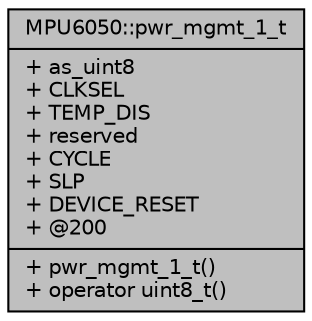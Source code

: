 digraph "MPU6050::pwr_mgmt_1_t"
{
  edge [fontname="Helvetica",fontsize="10",labelfontname="Helvetica",labelfontsize="10"];
  node [fontname="Helvetica",fontsize="10",shape=record];
  Node1 [label="{MPU6050::pwr_mgmt_1_t\n|+ as_uint8\l+ CLKSEL\l+ TEMP_DIS\l+ reserved\l+ CYCLE\l+ SLP\l+ DEVICE_RESET\l+ @200\l|+ pwr_mgmt_1_t()\l+ operator uint8_t()\l}",height=0.2,width=0.4,color="black", fillcolor="grey75", style="filled", fontcolor="black"];
}

